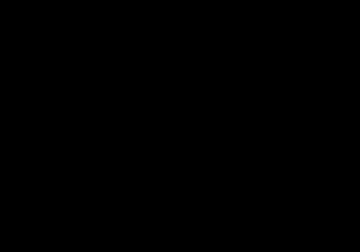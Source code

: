 ymin=0.3
ymax=0.45

set terminal postscript eps enhanced color "GothicBBB-Medium-UniJIS-UTF8-H"
set output "graph.eps"

set yrange [ymin:ymax]
set xrange [0:0.26]
set size square
set xlabel "CuSO_4濃度   /   mol L^{-1}"
set ylabel "活量係数γ_{±}   /"
set key box lt 0
set key left top

set style arrow 1 nohead lt 0

c(x) = (x*64*0.1*4 + x*96*0.1*4 + 1.0*23*0.1 + 0.5*96*0.1*4)/(100 + x*160*0.1 + 0.5*142*0.1)/2
f(x) = exp(-(4*0.5101*sqrt(c(x)))/(1+10**(-6)*0.3285*sqrt(c(x))))
g(x) = 0.8*(1+0.001*160*(x*160*0.1)/(100+x*160*0.1+0.5*142*0.1))*f(x)

set label "(0.1, 0.3861)" at 0.1+0.001,g(0.1)+0.004
set label "(0.025, 0.4101)" at 0.025+0.001,g(0.025)+0.004
set label "(0.2, 0.3595)" at 0.2+0.001,g(0.2)+0.004
set label point pt 4 at 0.1,g(0.1)
set label point pt 4 at 0.025,g(0.025)
set label point pt 4 at 0.2,g(0.2)

set arrow 1 from 0.1,ymin to 0.1,g(0.1) arrowstyle 1
set arrow 2 from 0.025,ymin to 0.025,g(0.025) arrowstyle 1
set arrow 3 from 0.2,ymin to 0.2,g(0.2) arrowstyle 1

plot g(x) title "活量係数γ_{±}"

reset